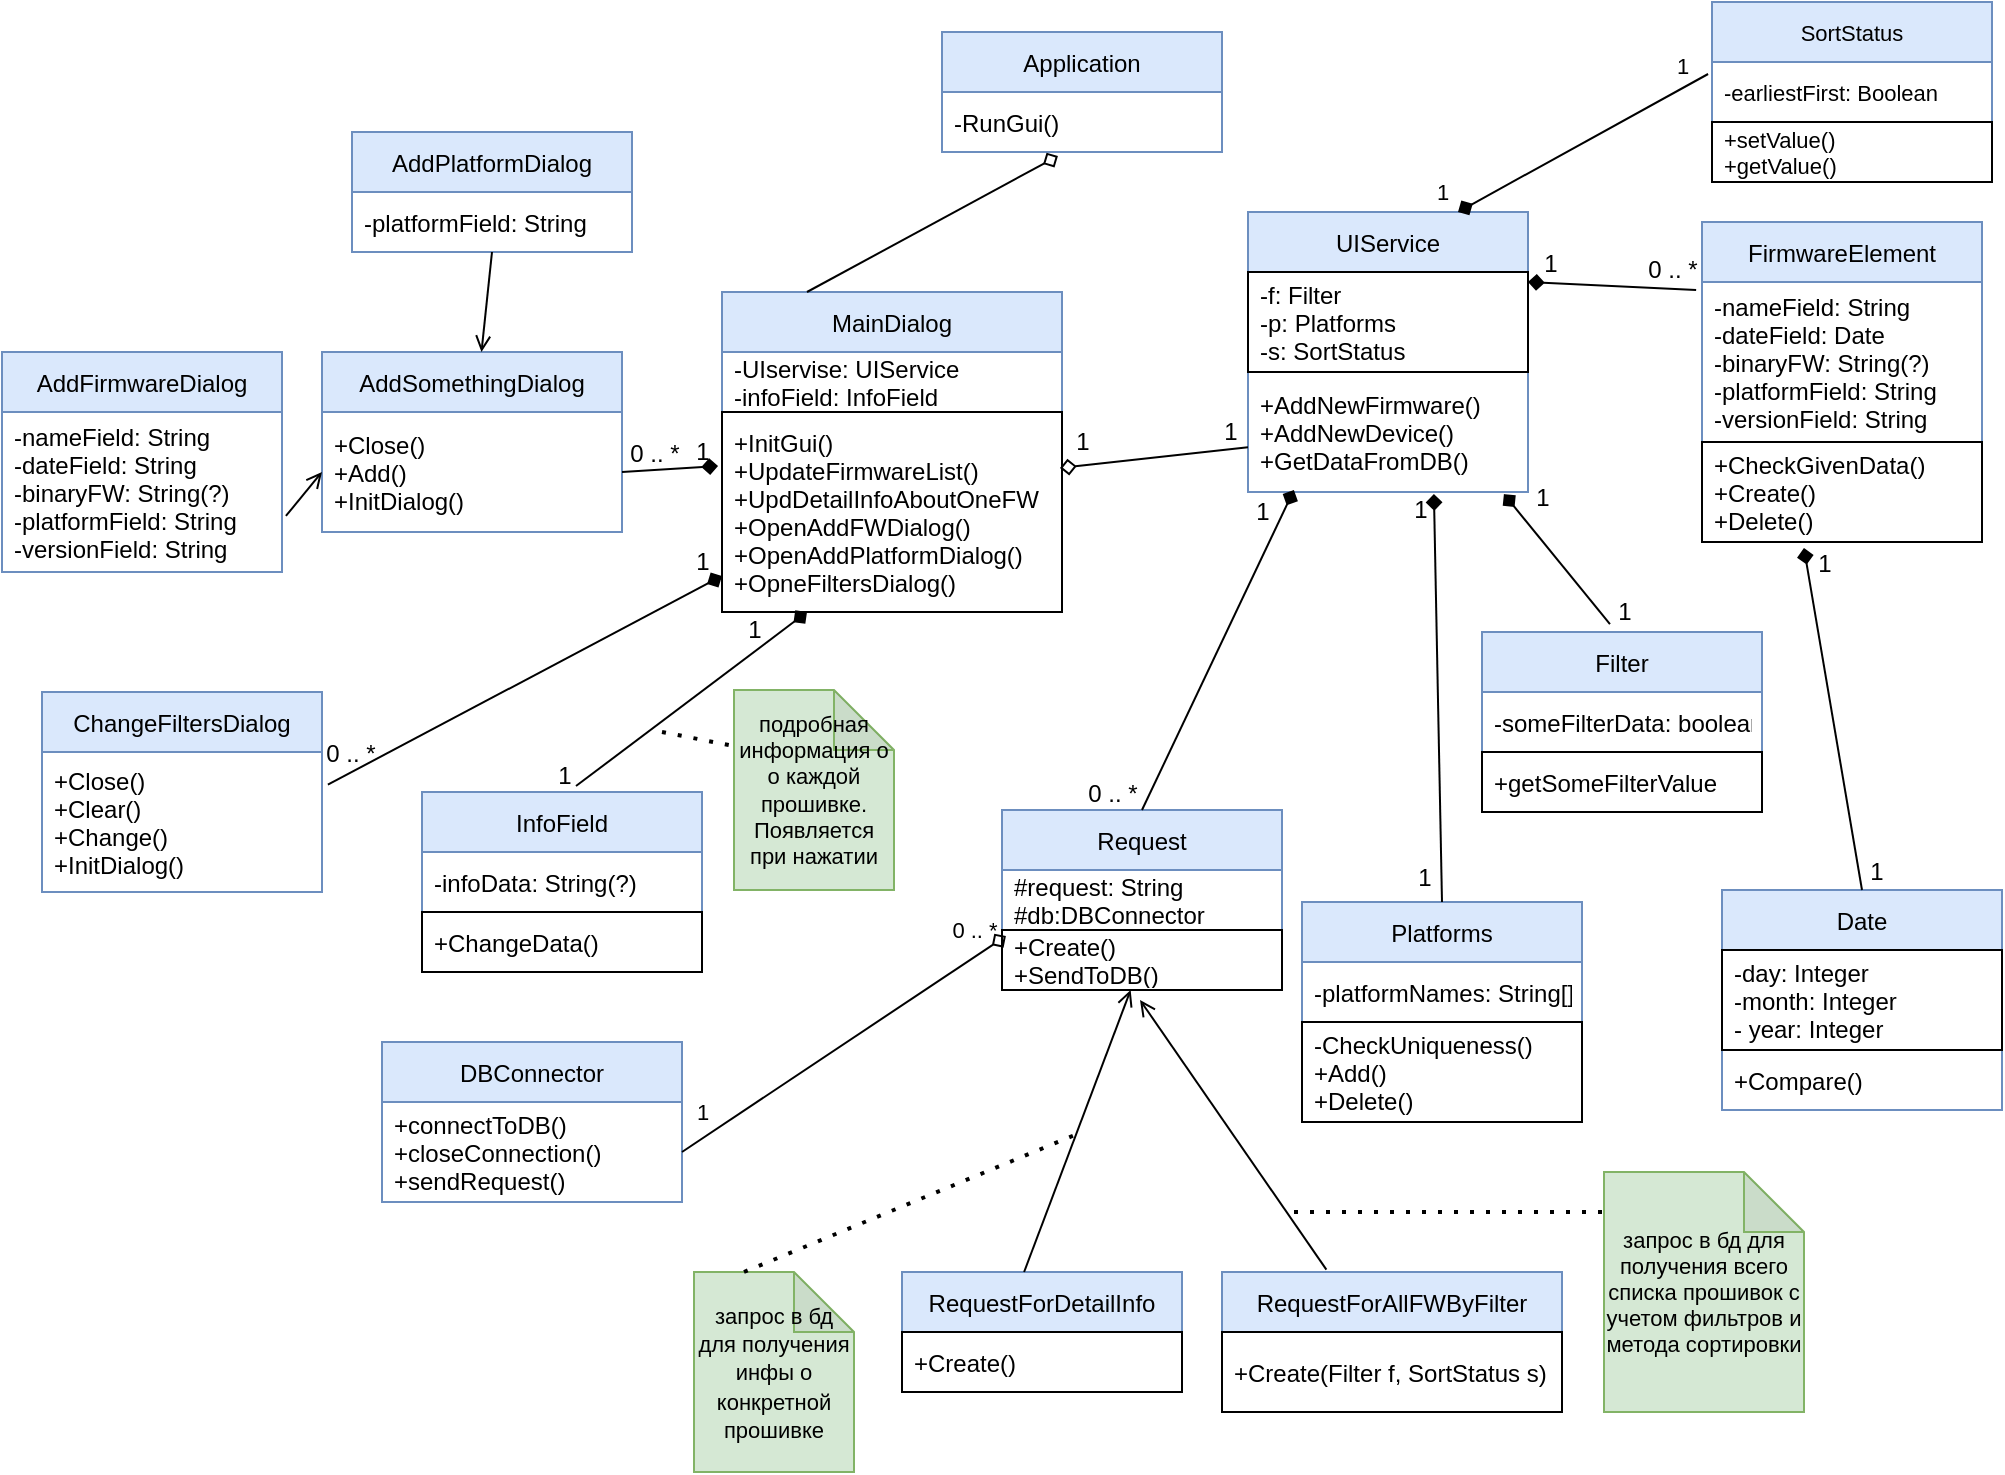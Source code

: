 <mxfile version="15.8.8" type="github">
  <diagram id="C5RBs43oDa-KdzZeNtuy" name="Page-1">
    <mxGraphModel dx="1422" dy="664" grid="1" gridSize="10" guides="1" tooltips="1" connect="1" arrows="1" fold="1" page="1" pageScale="1" pageWidth="827" pageHeight="1169" math="0" shadow="0">
      <root>
        <mxCell id="WIyWlLk6GJQsqaUBKTNV-0" />
        <mxCell id="WIyWlLk6GJQsqaUBKTNV-1" parent="WIyWlLk6GJQsqaUBKTNV-0" />
        <mxCell id="GjbwkyPFK5D399nf7tmL-30" value="Application" style="swimlane;fontStyle=0;childLayout=stackLayout;horizontal=1;startSize=30;horizontalStack=0;resizeParent=1;resizeParentMax=0;resizeLast=0;collapsible=1;marginBottom=0;fillColor=#dae8fc;strokeColor=#6c8ebf;" parent="WIyWlLk6GJQsqaUBKTNV-1" vertex="1">
          <mxGeometry x="480" y="40" width="140" height="60" as="geometry" />
        </mxCell>
        <mxCell id="GjbwkyPFK5D399nf7tmL-31" value="-RunGui()" style="text;strokeColor=none;fillColor=none;align=left;verticalAlign=middle;spacingLeft=4;spacingRight=4;overflow=hidden;points=[[0,0.5],[1,0.5]];portConstraint=eastwest;rotatable=0;" parent="GjbwkyPFK5D399nf7tmL-30" vertex="1">
          <mxGeometry y="30" width="140" height="30" as="geometry" />
        </mxCell>
        <mxCell id="GjbwkyPFK5D399nf7tmL-35" value="UIService" style="swimlane;fontStyle=0;childLayout=stackLayout;horizontal=1;startSize=30;horizontalStack=0;resizeParent=1;resizeParentMax=0;resizeLast=0;collapsible=1;marginBottom=0;fillColor=#dae8fc;strokeColor=#6c8ebf;" parent="WIyWlLk6GJQsqaUBKTNV-1" vertex="1">
          <mxGeometry x="633" y="130" width="140" height="140" as="geometry" />
        </mxCell>
        <mxCell id="1tsCmJnDbVdQu0eW8nJM-35" value="-f: Filter&#xa;-p: Platforms&#xa;-s: SortStatus" style="text;strokeColor=default;fillColor=none;align=left;verticalAlign=middle;spacingLeft=4;spacingRight=4;overflow=hidden;points=[[0,0.5],[1,0.5]];portConstraint=eastwest;rotatable=0;" vertex="1" parent="GjbwkyPFK5D399nf7tmL-35">
          <mxGeometry y="30" width="140" height="50" as="geometry" />
        </mxCell>
        <mxCell id="GjbwkyPFK5D399nf7tmL-36" value="+AddNewFirmware()&#xa;+AddNewDevice()&#xa;+GetDataFromDB()" style="text;strokeColor=none;fillColor=none;align=left;verticalAlign=middle;spacingLeft=4;spacingRight=4;overflow=hidden;points=[[0,0.5],[1,0.5]];portConstraint=eastwest;rotatable=0;" parent="GjbwkyPFK5D399nf7tmL-35" vertex="1">
          <mxGeometry y="80" width="140" height="60" as="geometry" />
        </mxCell>
        <mxCell id="GjbwkyPFK5D399nf7tmL-39" value="MainDialog" style="swimlane;fontStyle=0;childLayout=stackLayout;horizontal=1;startSize=30;horizontalStack=0;resizeParent=1;resizeParentMax=0;resizeLast=0;collapsible=1;marginBottom=0;fillColor=#dae8fc;strokeColor=#6c8ebf;" parent="WIyWlLk6GJQsqaUBKTNV-1" vertex="1">
          <mxGeometry x="370" y="170" width="170" height="160" as="geometry" />
        </mxCell>
        <mxCell id="GjbwkyPFK5D399nf7tmL-40" value="-UIservise: UIService&#xa;-infoField: InfoField" style="text;strokeColor=none;fillColor=none;align=left;verticalAlign=middle;spacingLeft=4;spacingRight=4;overflow=hidden;points=[[0,0.5],[1,0.5]];portConstraint=eastwest;rotatable=0;" parent="GjbwkyPFK5D399nf7tmL-39" vertex="1">
          <mxGeometry y="30" width="170" height="30" as="geometry" />
        </mxCell>
        <mxCell id="GjbwkyPFK5D399nf7tmL-124" value="+InitGui()&#xa;+UpdateFirmwareList()&#xa;+UpdDetailInfoAboutOneFW&#xa;+OpenAddFWDialog()&#xa;+OpenAddPlatformDialog()&#xa;+OpneFiltersDialog()" style="text;strokeColor=default;fillColor=default;align=left;verticalAlign=middle;spacingLeft=4;spacingRight=4;overflow=hidden;points=[[0,0.5],[1,0.5]];portConstraint=eastwest;rotatable=0;" parent="GjbwkyPFK5D399nf7tmL-39" vertex="1">
          <mxGeometry y="60" width="170" height="100" as="geometry" />
        </mxCell>
        <mxCell id="GjbwkyPFK5D399nf7tmL-43" value="Date" style="swimlane;fontStyle=0;childLayout=stackLayout;horizontal=1;startSize=30;horizontalStack=0;resizeParent=1;resizeParentMax=0;resizeLast=0;collapsible=1;marginBottom=0;fillColor=#dae8fc;strokeColor=#6c8ebf;" parent="WIyWlLk6GJQsqaUBKTNV-1" vertex="1">
          <mxGeometry x="870" y="469" width="140" height="110" as="geometry" />
        </mxCell>
        <mxCell id="GjbwkyPFK5D399nf7tmL-129" value="-day: Integer&#xa;-month: Integer&#xa;- year: Integer" style="text;strokeColor=default;fillColor=none;align=left;verticalAlign=middle;spacingLeft=4;spacingRight=4;overflow=hidden;points=[[0,0.5],[1,0.5]];portConstraint=eastwest;rotatable=0;" parent="GjbwkyPFK5D399nf7tmL-43" vertex="1">
          <mxGeometry y="30" width="140" height="50" as="geometry" />
        </mxCell>
        <mxCell id="GjbwkyPFK5D399nf7tmL-44" value="+Compare()" style="text;strokeColor=none;fillColor=none;align=left;verticalAlign=middle;spacingLeft=4;spacingRight=4;overflow=hidden;points=[[0,0.5],[1,0.5]];portConstraint=eastwest;rotatable=0;" parent="GjbwkyPFK5D399nf7tmL-43" vertex="1">
          <mxGeometry y="80" width="140" height="30" as="geometry" />
        </mxCell>
        <mxCell id="GjbwkyPFK5D399nf7tmL-47" value="DBConnector" style="swimlane;fontStyle=0;childLayout=stackLayout;horizontal=1;startSize=30;horizontalStack=0;resizeParent=1;resizeParentMax=0;resizeLast=0;collapsible=1;marginBottom=0;fillColor=#dae8fc;strokeColor=#6c8ebf;" parent="WIyWlLk6GJQsqaUBKTNV-1" vertex="1">
          <mxGeometry x="200" y="545" width="150" height="80" as="geometry" />
        </mxCell>
        <mxCell id="GjbwkyPFK5D399nf7tmL-48" value="+connectToDB()&#xa;+closeConnection()&#xa;+sendRequest()" style="text;strokeColor=none;fillColor=none;align=left;verticalAlign=middle;spacingLeft=4;spacingRight=4;overflow=hidden;points=[[0,0.5],[1,0.5]];portConstraint=eastwest;rotatable=0;" parent="GjbwkyPFK5D399nf7tmL-47" vertex="1">
          <mxGeometry y="30" width="150" height="50" as="geometry" />
        </mxCell>
        <mxCell id="GjbwkyPFK5D399nf7tmL-51" value="Platforms" style="swimlane;fontStyle=0;childLayout=stackLayout;horizontal=1;startSize=30;horizontalStack=0;resizeParent=1;resizeParentMax=0;resizeLast=0;collapsible=1;marginBottom=0;fillColor=#dae8fc;strokeColor=#6c8ebf;" parent="WIyWlLk6GJQsqaUBKTNV-1" vertex="1">
          <mxGeometry x="660" y="475" width="140" height="110" as="geometry" />
        </mxCell>
        <mxCell id="GjbwkyPFK5D399nf7tmL-52" value="-platformNames: String[]" style="text;strokeColor=none;fillColor=none;align=left;verticalAlign=middle;spacingLeft=4;spacingRight=4;overflow=hidden;points=[[0,0.5],[1,0.5]];portConstraint=eastwest;rotatable=0;" parent="GjbwkyPFK5D399nf7tmL-51" vertex="1">
          <mxGeometry y="30" width="140" height="30" as="geometry" />
        </mxCell>
        <mxCell id="GjbwkyPFK5D399nf7tmL-53" value="-CheckUniqueness()&#xa;+Add()&#xa;+Delete()" style="text;strokeColor=default;fillColor=none;align=left;verticalAlign=middle;spacingLeft=4;spacingRight=4;overflow=hidden;points=[[0,0.5],[1,0.5]];portConstraint=eastwest;rotatable=0;" parent="GjbwkyPFK5D399nf7tmL-51" vertex="1">
          <mxGeometry y="60" width="140" height="50" as="geometry" />
        </mxCell>
        <mxCell id="GjbwkyPFK5D399nf7tmL-59" value="FirmwareElement" style="swimlane;fontStyle=0;childLayout=stackLayout;horizontal=1;startSize=30;horizontalStack=0;resizeParent=1;resizeParentMax=0;resizeLast=0;collapsible=1;marginBottom=0;fillColor=#dae8fc;strokeColor=#6c8ebf;" parent="WIyWlLk6GJQsqaUBKTNV-1" vertex="1">
          <mxGeometry x="860" y="135" width="140" height="160" as="geometry" />
        </mxCell>
        <mxCell id="GjbwkyPFK5D399nf7tmL-127" value="-nameField: String&#xa;-dateField: Date&#xa;-binaryFW: String(?)&#xa;-platformField: String&#xa;-versionField: String" style="text;strokeColor=none;fillColor=none;align=left;verticalAlign=middle;spacingLeft=4;spacingRight=4;overflow=hidden;points=[[0,0.5],[1,0.5]];portConstraint=eastwest;rotatable=0;" parent="GjbwkyPFK5D399nf7tmL-59" vertex="1">
          <mxGeometry y="30" width="140" height="80" as="geometry" />
        </mxCell>
        <mxCell id="GjbwkyPFK5D399nf7tmL-60" value="+CheckGivenData()&#xa;+Create()&#xa;+Delete()" style="text;strokeColor=default;fillColor=none;align=left;verticalAlign=middle;spacingLeft=4;spacingRight=4;overflow=hidden;points=[[0,0.5],[1,0.5]];portConstraint=eastwest;rotatable=0;" parent="GjbwkyPFK5D399nf7tmL-59" vertex="1">
          <mxGeometry y="110" width="140" height="50" as="geometry" />
        </mxCell>
        <mxCell id="GjbwkyPFK5D399nf7tmL-63" value="InfoField" style="swimlane;fontStyle=0;childLayout=stackLayout;horizontal=1;startSize=30;horizontalStack=0;resizeParent=1;resizeParentMax=0;resizeLast=0;collapsible=1;marginBottom=0;fillColor=#dae8fc;strokeColor=#6c8ebf;" parent="WIyWlLk6GJQsqaUBKTNV-1" vertex="1">
          <mxGeometry x="220" y="420" width="140" height="90" as="geometry" />
        </mxCell>
        <mxCell id="GjbwkyPFK5D399nf7tmL-128" value="-infoData: String(?)" style="text;strokeColor=none;fillColor=none;align=left;verticalAlign=middle;spacingLeft=4;spacingRight=4;overflow=hidden;points=[[0,0.5],[1,0.5]];portConstraint=eastwest;rotatable=0;" parent="GjbwkyPFK5D399nf7tmL-63" vertex="1">
          <mxGeometry y="30" width="140" height="30" as="geometry" />
        </mxCell>
        <mxCell id="GjbwkyPFK5D399nf7tmL-64" value="+ChangeData()" style="text;strokeColor=default;fillColor=none;align=left;verticalAlign=middle;spacingLeft=4;spacingRight=4;overflow=hidden;points=[[0,0.5],[1,0.5]];portConstraint=eastwest;rotatable=0;" parent="GjbwkyPFK5D399nf7tmL-63" vertex="1">
          <mxGeometry y="60" width="140" height="30" as="geometry" />
        </mxCell>
        <mxCell id="GjbwkyPFK5D399nf7tmL-67" value="Request" style="swimlane;fontStyle=0;childLayout=stackLayout;horizontal=1;startSize=30;horizontalStack=0;resizeParent=1;resizeParentMax=0;resizeLast=0;collapsible=1;marginBottom=0;fillColor=#dae8fc;strokeColor=#6c8ebf;" parent="WIyWlLk6GJQsqaUBKTNV-1" vertex="1">
          <mxGeometry x="510" y="429" width="140" height="90" as="geometry" />
        </mxCell>
        <mxCell id="GjbwkyPFK5D399nf7tmL-131" value="#request: String&#xa;#db:DBConnector" style="text;strokeColor=none;fillColor=none;align=left;verticalAlign=middle;spacingLeft=4;spacingRight=4;overflow=hidden;points=[[0,0.5],[1,0.5]];portConstraint=eastwest;rotatable=0;" parent="GjbwkyPFK5D399nf7tmL-67" vertex="1">
          <mxGeometry y="30" width="140" height="30" as="geometry" />
        </mxCell>
        <mxCell id="GjbwkyPFK5D399nf7tmL-68" value="+Create()&#xa;+SendToDB()" style="text;strokeColor=default;fillColor=none;align=left;verticalAlign=middle;spacingLeft=4;spacingRight=4;overflow=hidden;points=[[0,0.5],[1,0.5]];portConstraint=eastwest;rotatable=0;" parent="GjbwkyPFK5D399nf7tmL-67" vertex="1">
          <mxGeometry y="60" width="140" height="30" as="geometry" />
        </mxCell>
        <mxCell id="GjbwkyPFK5D399nf7tmL-75" value="" style="endArrow=none;html=1;rounded=0;startArrow=diamond;startFill=0;endFill=0;exitX=0.994;exitY=0.28;exitDx=0;exitDy=0;exitPerimeter=0;" parent="WIyWlLk6GJQsqaUBKTNV-1" source="GjbwkyPFK5D399nf7tmL-124" edge="1" target="GjbwkyPFK5D399nf7tmL-36">
          <mxGeometry width="50" height="50" relative="1" as="geometry">
            <mxPoint x="530" y="270" as="sourcePoint" />
            <mxPoint x="624" y="235" as="targetPoint" />
          </mxGeometry>
        </mxCell>
        <mxCell id="GjbwkyPFK5D399nf7tmL-77" value="" style="endArrow=none;html=1;rounded=0;entryX=-0.021;entryY=0.05;entryDx=0;entryDy=0;entryPerimeter=0;startArrow=diamond;startFill=1;endFill=0;exitX=1;exitY=0.25;exitDx=0;exitDy=0;" parent="WIyWlLk6GJQsqaUBKTNV-1" target="GjbwkyPFK5D399nf7tmL-127" edge="1" source="GjbwkyPFK5D399nf7tmL-35">
          <mxGeometry width="50" height="50" relative="1" as="geometry">
            <mxPoint x="710" y="250" as="sourcePoint" />
            <mxPoint x="290" y="280" as="targetPoint" />
          </mxGeometry>
        </mxCell>
        <mxCell id="GjbwkyPFK5D399nf7tmL-78" value="" style="endArrow=none;html=1;rounded=0;entryX=0.5;entryY=0;entryDx=0;entryDy=0;startArrow=diamond;startFill=1;endFill=0;exitX=0.664;exitY=1.017;exitDx=0;exitDy=0;exitPerimeter=0;" parent="WIyWlLk6GJQsqaUBKTNV-1" target="GjbwkyPFK5D399nf7tmL-51" edge="1" source="GjbwkyPFK5D399nf7tmL-36">
          <mxGeometry width="50" height="50" relative="1" as="geometry">
            <mxPoint x="680" y="250" as="sourcePoint" />
            <mxPoint x="440" y="320" as="targetPoint" />
          </mxGeometry>
        </mxCell>
        <mxCell id="GjbwkyPFK5D399nf7tmL-79" value="" style="endArrow=none;html=1;rounded=0;entryX=0.5;entryY=0;entryDx=0;entryDy=0;startArrow=diamond;startFill=1;endFill=0;exitX=0.364;exitY=1.06;exitDx=0;exitDy=0;exitPerimeter=0;" parent="WIyWlLk6GJQsqaUBKTNV-1" target="GjbwkyPFK5D399nf7tmL-43" edge="1" source="GjbwkyPFK5D399nf7tmL-60">
          <mxGeometry width="50" height="50" relative="1" as="geometry">
            <mxPoint x="840" y="470" as="sourcePoint" />
            <mxPoint x="540" y="140" as="targetPoint" />
          </mxGeometry>
        </mxCell>
        <mxCell id="GjbwkyPFK5D399nf7tmL-80" value="" style="endArrow=none;html=1;rounded=0;exitX=0.164;exitY=0.983;exitDx=0;exitDy=0;exitPerimeter=0;entryX=0.5;entryY=0;entryDx=0;entryDy=0;startArrow=diamond;startFill=1;endFill=0;" parent="WIyWlLk6GJQsqaUBKTNV-1" source="GjbwkyPFK5D399nf7tmL-36" target="GjbwkyPFK5D399nf7tmL-67" edge="1">
          <mxGeometry width="50" height="50" relative="1" as="geometry">
            <mxPoint x="626.94" y="282.01" as="sourcePoint" />
            <mxPoint x="430" y="450" as="targetPoint" />
          </mxGeometry>
        </mxCell>
        <mxCell id="GjbwkyPFK5D399nf7tmL-82" value="" style="endArrow=none;html=1;rounded=0;exitX=0.414;exitY=1.067;exitDx=0;exitDy=0;exitPerimeter=0;entryX=0.25;entryY=0;entryDx=0;entryDy=0;endFill=0;startArrow=diamond;startFill=0;" parent="WIyWlLk6GJQsqaUBKTNV-1" source="GjbwkyPFK5D399nf7tmL-31" target="GjbwkyPFK5D399nf7tmL-39" edge="1">
          <mxGeometry width="50" height="50" relative="1" as="geometry">
            <mxPoint x="423" y="140" as="sourcePoint" />
            <mxPoint x="430" y="240" as="targetPoint" />
          </mxGeometry>
        </mxCell>
        <mxCell id="GjbwkyPFK5D399nf7tmL-84" value="" style="endArrow=none;html=1;rounded=0;exitX=0.25;exitY=1;exitDx=0;exitDy=0;entryX=0.55;entryY=-0.033;entryDx=0;entryDy=0;entryPerimeter=0;startArrow=diamond;startFill=1;endFill=0;" parent="WIyWlLk6GJQsqaUBKTNV-1" source="GjbwkyPFK5D399nf7tmL-39" target="GjbwkyPFK5D399nf7tmL-63" edge="1">
          <mxGeometry width="50" height="50" relative="1" as="geometry">
            <mxPoint x="366.43" y="337" as="sourcePoint" />
            <mxPoint x="430" y="430" as="targetPoint" />
          </mxGeometry>
        </mxCell>
        <mxCell id="GjbwkyPFK5D399nf7tmL-85" value="RequestForDetailInfo" style="swimlane;fontStyle=0;childLayout=stackLayout;horizontal=1;startSize=30;horizontalStack=0;resizeParent=1;resizeParentMax=0;resizeLast=0;collapsible=1;marginBottom=0;fillColor=#dae8fc;strokeColor=#6c8ebf;" parent="WIyWlLk6GJQsqaUBKTNV-1" vertex="1">
          <mxGeometry x="460" y="660" width="140" height="60" as="geometry" />
        </mxCell>
        <mxCell id="1tsCmJnDbVdQu0eW8nJM-19" value="+Create()" style="text;strokeColor=default;fillColor=none;align=left;verticalAlign=middle;spacingLeft=4;spacingRight=4;overflow=hidden;points=[[0,0.5],[1,0.5]];portConstraint=eastwest;rotatable=0;" vertex="1" parent="GjbwkyPFK5D399nf7tmL-85">
          <mxGeometry y="30" width="140" height="30" as="geometry" />
        </mxCell>
        <mxCell id="GjbwkyPFK5D399nf7tmL-89" value="RequestForAllFWByFilter" style="swimlane;fontStyle=0;childLayout=stackLayout;horizontal=1;startSize=30;horizontalStack=0;resizeParent=1;resizeParentMax=0;resizeLast=0;collapsible=1;marginBottom=0;fillColor=#dae8fc;strokeColor=#6c8ebf;" parent="WIyWlLk6GJQsqaUBKTNV-1" vertex="1">
          <mxGeometry x="620" y="660" width="170" height="70" as="geometry" />
        </mxCell>
        <mxCell id="1tsCmJnDbVdQu0eW8nJM-20" value="+Create(Filter f, SortStatus s)" style="text;strokeColor=default;fillColor=none;align=left;verticalAlign=middle;spacingLeft=4;spacingRight=4;overflow=hidden;points=[[0,0.5],[1,0.5]];portConstraint=eastwest;rotatable=0;" vertex="1" parent="GjbwkyPFK5D399nf7tmL-89">
          <mxGeometry y="30" width="170" height="40" as="geometry" />
        </mxCell>
        <mxCell id="GjbwkyPFK5D399nf7tmL-93" value="" style="endArrow=open;html=1;rounded=0;exitX=0.436;exitY=0;exitDx=0;exitDy=0;exitPerimeter=0;endFill=0;" parent="WIyWlLk6GJQsqaUBKTNV-1" source="GjbwkyPFK5D399nf7tmL-85" target="GjbwkyPFK5D399nf7tmL-68" edge="1">
          <mxGeometry width="50" height="50" relative="1" as="geometry">
            <mxPoint x="380" y="480" as="sourcePoint" />
            <mxPoint x="290" y="645" as="targetPoint" />
          </mxGeometry>
        </mxCell>
        <mxCell id="GjbwkyPFK5D399nf7tmL-94" value="" style="endArrow=open;html=1;rounded=0;exitX=0.307;exitY=-0.017;exitDx=0;exitDy=0;entryX=0.493;entryY=1.167;entryDx=0;entryDy=0;entryPerimeter=0;endFill=0;exitPerimeter=0;" parent="WIyWlLk6GJQsqaUBKTNV-1" source="GjbwkyPFK5D399nf7tmL-89" target="GjbwkyPFK5D399nf7tmL-68" edge="1">
          <mxGeometry width="50" height="50" relative="1" as="geometry">
            <mxPoint x="380" y="480" as="sourcePoint" />
            <mxPoint x="430" y="645" as="targetPoint" />
          </mxGeometry>
        </mxCell>
        <mxCell id="GjbwkyPFK5D399nf7tmL-96" value="" style="endArrow=none;html=1;rounded=0;exitX=0.014;exitY=1.1;exitDx=0;exitDy=0;entryX=1;entryY=0.5;entryDx=0;entryDy=0;startArrow=diamond;startFill=0;endFill=0;exitPerimeter=0;" parent="WIyWlLk6GJQsqaUBKTNV-1" source="GjbwkyPFK5D399nf7tmL-131" target="GjbwkyPFK5D399nf7tmL-48" edge="1">
          <mxGeometry width="50" height="50" relative="1" as="geometry">
            <mxPoint x="481.06" y="960" as="sourcePoint" />
            <mxPoint x="430" y="570" as="targetPoint" />
          </mxGeometry>
        </mxCell>
        <mxCell id="GjbwkyPFK5D399nf7tmL-97" value="AddSomethingDialog" style="swimlane;fontStyle=0;childLayout=stackLayout;horizontal=1;startSize=30;horizontalStack=0;resizeParent=1;resizeParentMax=0;resizeLast=0;collapsible=1;marginBottom=0;fillColor=#dae8fc;strokeColor=#6c8ebf;" parent="WIyWlLk6GJQsqaUBKTNV-1" vertex="1">
          <mxGeometry x="170" y="200" width="150" height="90" as="geometry" />
        </mxCell>
        <mxCell id="GjbwkyPFK5D399nf7tmL-98" value="+Close()&#xa;+Add()&#xa;+InitDialog()" style="text;strokeColor=none;fillColor=none;align=left;verticalAlign=middle;spacingLeft=4;spacingRight=4;overflow=hidden;points=[[0,0.5],[1,0.5]];portConstraint=eastwest;rotatable=0;" parent="GjbwkyPFK5D399nf7tmL-97" vertex="1">
          <mxGeometry y="30" width="150" height="60" as="geometry" />
        </mxCell>
        <mxCell id="GjbwkyPFK5D399nf7tmL-101" value="AddPlatformDialog" style="swimlane;fontStyle=0;childLayout=stackLayout;horizontal=1;startSize=30;horizontalStack=0;resizeParent=1;resizeParentMax=0;resizeLast=0;collapsible=1;marginBottom=0;fillColor=#dae8fc;strokeColor=#6c8ebf;" parent="WIyWlLk6GJQsqaUBKTNV-1" vertex="1">
          <mxGeometry x="185" y="90" width="140" height="60" as="geometry" />
        </mxCell>
        <mxCell id="GjbwkyPFK5D399nf7tmL-102" value="-platformField: String" style="text;strokeColor=none;fillColor=none;align=left;verticalAlign=middle;spacingLeft=4;spacingRight=4;overflow=hidden;points=[[0,0.5],[1,0.5]];portConstraint=eastwest;rotatable=0;" parent="GjbwkyPFK5D399nf7tmL-101" vertex="1">
          <mxGeometry y="30" width="140" height="30" as="geometry" />
        </mxCell>
        <mxCell id="GjbwkyPFK5D399nf7tmL-105" value="AddFirmwareDialog" style="swimlane;fontStyle=0;childLayout=stackLayout;horizontal=1;startSize=30;horizontalStack=0;resizeParent=1;resizeParentMax=0;resizeLast=0;collapsible=1;marginBottom=0;fillColor=#dae8fc;strokeColor=#6c8ebf;" parent="WIyWlLk6GJQsqaUBKTNV-1" vertex="1">
          <mxGeometry x="10" y="200" width="140" height="110" as="geometry" />
        </mxCell>
        <mxCell id="GjbwkyPFK5D399nf7tmL-118" value="-nameField: String&#xa;-dateField: String&#xa;-binaryFW: String(?)&#xa;-platformField: String&#xa;-versionField: String" style="text;strokeColor=none;fillColor=none;align=left;verticalAlign=middle;spacingLeft=4;spacingRight=4;overflow=hidden;points=[[0,0.5],[1,0.5]];portConstraint=eastwest;rotatable=0;" parent="GjbwkyPFK5D399nf7tmL-105" vertex="1">
          <mxGeometry y="30" width="140" height="80" as="geometry" />
        </mxCell>
        <mxCell id="GjbwkyPFK5D399nf7tmL-109" value="" style="endArrow=none;html=1;rounded=0;exitX=-0.014;exitY=-0.1;exitDx=0;exitDy=0;exitPerimeter=0;entryX=1;entryY=0.5;entryDx=0;entryDy=0;endFill=0;startArrow=diamond;startFill=1;" parent="WIyWlLk6GJQsqaUBKTNV-1" target="GjbwkyPFK5D399nf7tmL-98" edge="1">
          <mxGeometry width="50" height="50" relative="1" as="geometry">
            <mxPoint x="368.04" y="257" as="sourcePoint" />
            <mxPoint x="330" y="293.99" as="targetPoint" />
          </mxGeometry>
        </mxCell>
        <mxCell id="GjbwkyPFK5D399nf7tmL-110" value="" style="endArrow=open;html=1;rounded=0;exitX=1.014;exitY=0.733;exitDx=0;exitDy=0;exitPerimeter=0;entryX=0;entryY=0.5;entryDx=0;entryDy=0;endFill=0;" parent="WIyWlLk6GJQsqaUBKTNV-1" target="GjbwkyPFK5D399nf7tmL-98" edge="1">
          <mxGeometry width="50" height="50" relative="1" as="geometry">
            <mxPoint x="151.96" y="281.99" as="sourcePoint" />
            <mxPoint x="180" y="280" as="targetPoint" />
          </mxGeometry>
        </mxCell>
        <mxCell id="GjbwkyPFK5D399nf7tmL-111" value="" style="endArrow=open;html=1;rounded=0;endFill=0;" parent="WIyWlLk6GJQsqaUBKTNV-1" target="GjbwkyPFK5D399nf7tmL-97" edge="1">
          <mxGeometry width="50" height="50" relative="1" as="geometry">
            <mxPoint x="255" y="150" as="sourcePoint" />
            <mxPoint x="430" y="280" as="targetPoint" />
          </mxGeometry>
        </mxCell>
        <mxCell id="GjbwkyPFK5D399nf7tmL-113" value="ChangeFiltersDialog" style="swimlane;fontStyle=0;childLayout=stackLayout;horizontal=1;startSize=30;horizontalStack=0;resizeParent=1;resizeParentMax=0;resizeLast=0;collapsible=1;marginBottom=0;fillColor=#dae8fc;strokeColor=#6c8ebf;" parent="WIyWlLk6GJQsqaUBKTNV-1" vertex="1">
          <mxGeometry x="30" y="370" width="140" height="100" as="geometry" />
        </mxCell>
        <mxCell id="GjbwkyPFK5D399nf7tmL-114" value="+Close()&#xa;+Clear()&#xa;+Change()&#xa;+InitDialog()" style="text;strokeColor=none;fillColor=none;align=left;verticalAlign=middle;spacingLeft=4;spacingRight=4;overflow=hidden;points=[[0,0.5],[1,0.5]];portConstraint=eastwest;rotatable=0;" parent="GjbwkyPFK5D399nf7tmL-113" vertex="1">
          <mxGeometry y="30" width="140" height="70" as="geometry" />
        </mxCell>
        <mxCell id="GjbwkyPFK5D399nf7tmL-117" value="" style="endArrow=none;html=1;rounded=0;exitX=0;exitY=0.067;exitDx=0;exitDy=0;exitPerimeter=0;entryX=1.021;entryY=0.233;entryDx=0;entryDy=0;entryPerimeter=0;startArrow=diamond;startFill=1;endFill=0;" parent="WIyWlLk6GJQsqaUBKTNV-1" target="GjbwkyPFK5D399nf7tmL-114" edge="1">
          <mxGeometry width="50" height="50" relative="1" as="geometry">
            <mxPoint x="370" y="312.01" as="sourcePoint" />
            <mxPoint x="430" y="300" as="targetPoint" />
          </mxGeometry>
        </mxCell>
        <mxCell id="1tsCmJnDbVdQu0eW8nJM-0" value="1" style="text;html=1;align=center;verticalAlign=middle;resizable=0;points=[];autosize=1;strokeColor=none;fillColor=none;" vertex="1" parent="WIyWlLk6GJQsqaUBKTNV-1">
          <mxGeometry x="614" y="230" width="20" height="20" as="geometry" />
        </mxCell>
        <mxCell id="1tsCmJnDbVdQu0eW8nJM-1" value="1" style="text;html=1;align=center;verticalAlign=middle;resizable=0;points=[];autosize=1;strokeColor=none;fillColor=none;" vertex="1" parent="WIyWlLk6GJQsqaUBKTNV-1">
          <mxGeometry x="540" y="235" width="20" height="20" as="geometry" />
        </mxCell>
        <mxCell id="1tsCmJnDbVdQu0eW8nJM-2" value="1" style="text;html=1;align=center;verticalAlign=middle;resizable=0;points=[];autosize=1;strokeColor=none;fillColor=none;" vertex="1" parent="WIyWlLk6GJQsqaUBKTNV-1">
          <mxGeometry x="350" y="240" width="20" height="20" as="geometry" />
        </mxCell>
        <mxCell id="1tsCmJnDbVdQu0eW8nJM-3" value="0 .. *" style="text;html=1;align=center;verticalAlign=middle;resizable=0;points=[];autosize=1;strokeColor=none;fillColor=none;" vertex="1" parent="WIyWlLk6GJQsqaUBKTNV-1">
          <mxGeometry x="316" y="241" width="40" height="20" as="geometry" />
        </mxCell>
        <mxCell id="1tsCmJnDbVdQu0eW8nJM-4" value="1" style="text;html=1;align=center;verticalAlign=middle;resizable=0;points=[];autosize=1;strokeColor=none;fillColor=none;" vertex="1" parent="WIyWlLk6GJQsqaUBKTNV-1">
          <mxGeometry x="350" y="295" width="20" height="20" as="geometry" />
        </mxCell>
        <mxCell id="1tsCmJnDbVdQu0eW8nJM-5" value="0 .. *" style="text;html=1;align=center;verticalAlign=middle;resizable=0;points=[];autosize=1;strokeColor=none;fillColor=none;" vertex="1" parent="WIyWlLk6GJQsqaUBKTNV-1">
          <mxGeometry x="164" y="391" width="40" height="20" as="geometry" />
        </mxCell>
        <mxCell id="1tsCmJnDbVdQu0eW8nJM-8" value="1" style="text;html=1;align=center;verticalAlign=middle;resizable=0;points=[];autosize=1;strokeColor=none;fillColor=none;" vertex="1" parent="WIyWlLk6GJQsqaUBKTNV-1">
          <mxGeometry x="376" y="329" width="20" height="20" as="geometry" />
        </mxCell>
        <mxCell id="1tsCmJnDbVdQu0eW8nJM-9" value="1" style="text;html=1;align=center;verticalAlign=middle;resizable=0;points=[];autosize=1;strokeColor=none;fillColor=none;" vertex="1" parent="WIyWlLk6GJQsqaUBKTNV-1">
          <mxGeometry x="281" y="402" width="20" height="20" as="geometry" />
        </mxCell>
        <mxCell id="1tsCmJnDbVdQu0eW8nJM-10" value="1" style="text;html=1;align=center;verticalAlign=middle;resizable=0;points=[];autosize=1;strokeColor=none;fillColor=none;" vertex="1" parent="WIyWlLk6GJQsqaUBKTNV-1">
          <mxGeometry x="774" y="146" width="20" height="20" as="geometry" />
        </mxCell>
        <mxCell id="1tsCmJnDbVdQu0eW8nJM-11" value="0 .. *" style="text;html=1;align=center;verticalAlign=middle;resizable=0;points=[];autosize=1;strokeColor=none;fillColor=none;" vertex="1" parent="WIyWlLk6GJQsqaUBKTNV-1">
          <mxGeometry x="825" y="149" width="40" height="20" as="geometry" />
        </mxCell>
        <mxCell id="1tsCmJnDbVdQu0eW8nJM-12" value="1" style="text;html=1;align=center;verticalAlign=middle;resizable=0;points=[];autosize=1;strokeColor=none;fillColor=none;" vertex="1" parent="WIyWlLk6GJQsqaUBKTNV-1">
          <mxGeometry x="711" y="453" width="20" height="20" as="geometry" />
        </mxCell>
        <mxCell id="1tsCmJnDbVdQu0eW8nJM-13" value="1" style="text;html=1;align=center;verticalAlign=middle;resizable=0;points=[];autosize=1;strokeColor=none;fillColor=none;" vertex="1" parent="WIyWlLk6GJQsqaUBKTNV-1">
          <mxGeometry x="709" y="269" width="20" height="20" as="geometry" />
        </mxCell>
        <mxCell id="1tsCmJnDbVdQu0eW8nJM-14" value="0 .. *" style="text;html=1;align=center;verticalAlign=middle;resizable=0;points=[];autosize=1;strokeColor=none;fillColor=none;" vertex="1" parent="WIyWlLk6GJQsqaUBKTNV-1">
          <mxGeometry x="545" y="411" width="40" height="20" as="geometry" />
        </mxCell>
        <mxCell id="1tsCmJnDbVdQu0eW8nJM-15" value="1" style="text;html=1;align=center;verticalAlign=middle;resizable=0;points=[];autosize=1;strokeColor=none;fillColor=none;" vertex="1" parent="WIyWlLk6GJQsqaUBKTNV-1">
          <mxGeometry x="630" y="270" width="20" height="20" as="geometry" />
        </mxCell>
        <mxCell id="1tsCmJnDbVdQu0eW8nJM-16" value="1" style="text;html=1;align=center;verticalAlign=middle;resizable=0;points=[];autosize=1;strokeColor=none;fillColor=none;" vertex="1" parent="WIyWlLk6GJQsqaUBKTNV-1">
          <mxGeometry x="911" y="296" width="20" height="20" as="geometry" />
        </mxCell>
        <mxCell id="1tsCmJnDbVdQu0eW8nJM-17" value="1" style="text;html=1;align=center;verticalAlign=middle;resizable=0;points=[];autosize=1;strokeColor=none;fillColor=none;" vertex="1" parent="WIyWlLk6GJQsqaUBKTNV-1">
          <mxGeometry x="937" y="450" width="20" height="20" as="geometry" />
        </mxCell>
        <mxCell id="1tsCmJnDbVdQu0eW8nJM-21" value="Filter" style="swimlane;fontStyle=0;childLayout=stackLayout;horizontal=1;startSize=30;horizontalStack=0;resizeParent=1;resizeParentMax=0;resizeLast=0;collapsible=1;marginBottom=0;fillColor=#dae8fc;strokeColor=#6c8ebf;" vertex="1" parent="WIyWlLk6GJQsqaUBKTNV-1">
          <mxGeometry x="750" y="340" width="140" height="90" as="geometry" />
        </mxCell>
        <mxCell id="1tsCmJnDbVdQu0eW8nJM-22" value="-someFilterData: boolean" style="text;strokeColor=none;fillColor=none;align=left;verticalAlign=middle;spacingLeft=4;spacingRight=4;overflow=hidden;points=[[0,0.5],[1,0.5]];portConstraint=eastwest;rotatable=0;" vertex="1" parent="1tsCmJnDbVdQu0eW8nJM-21">
          <mxGeometry y="30" width="140" height="30" as="geometry" />
        </mxCell>
        <mxCell id="1tsCmJnDbVdQu0eW8nJM-23" value="+getSomeFilterValue" style="text;strokeColor=default;fillColor=none;align=left;verticalAlign=middle;spacingLeft=4;spacingRight=4;overflow=hidden;points=[[0,0.5],[1,0.5]];portConstraint=eastwest;rotatable=0;" vertex="1" parent="1tsCmJnDbVdQu0eW8nJM-21">
          <mxGeometry y="60" width="140" height="30" as="geometry" />
        </mxCell>
        <mxCell id="1tsCmJnDbVdQu0eW8nJM-24" value="" style="endArrow=diamond;html=1;rounded=0;exitX=0.457;exitY=-0.044;exitDx=0;exitDy=0;exitPerimeter=0;entryX=0.914;entryY=1.017;entryDx=0;entryDy=0;entryPerimeter=0;endFill=1;" edge="1" parent="WIyWlLk6GJQsqaUBKTNV-1" source="1tsCmJnDbVdQu0eW8nJM-21" target="GjbwkyPFK5D399nf7tmL-36">
          <mxGeometry width="50" height="50" relative="1" as="geometry">
            <mxPoint x="390" y="490" as="sourcePoint" />
            <mxPoint x="440" y="440" as="targetPoint" />
          </mxGeometry>
        </mxCell>
        <mxCell id="1tsCmJnDbVdQu0eW8nJM-26" value="1" style="text;html=1;align=center;verticalAlign=middle;resizable=0;points=[];autosize=1;strokeColor=none;fillColor=none;" vertex="1" parent="WIyWlLk6GJQsqaUBKTNV-1">
          <mxGeometry x="770" y="263" width="20" height="20" as="geometry" />
        </mxCell>
        <mxCell id="1tsCmJnDbVdQu0eW8nJM-27" value="1" style="text;html=1;align=center;verticalAlign=middle;resizable=0;points=[];autosize=1;strokeColor=none;fillColor=none;" vertex="1" parent="WIyWlLk6GJQsqaUBKTNV-1">
          <mxGeometry x="811" y="320" width="20" height="20" as="geometry" />
        </mxCell>
        <mxCell id="1tsCmJnDbVdQu0eW8nJM-29" value="&lt;font style=&quot;font-size: 11px&quot;&gt;запрос в бд для получения инфы о конкретной прошивке&lt;/font&gt;" style="shape=note;whiteSpace=wrap;html=1;backgroundOutline=1;darkOpacity=0.05;fillColor=#d5e8d4;strokeColor=#82b366;" vertex="1" parent="WIyWlLk6GJQsqaUBKTNV-1">
          <mxGeometry x="356" y="660" width="80" height="100" as="geometry" />
        </mxCell>
        <mxCell id="1tsCmJnDbVdQu0eW8nJM-30" value="" style="endArrow=none;dashed=1;html=1;dashPattern=1 3;strokeWidth=2;rounded=0;fontSize=11;exitX=0;exitY=0;exitDx=25;exitDy=0;exitPerimeter=0;" edge="1" parent="WIyWlLk6GJQsqaUBKTNV-1" source="1tsCmJnDbVdQu0eW8nJM-29">
          <mxGeometry width="50" height="50" relative="1" as="geometry">
            <mxPoint x="390" y="850" as="sourcePoint" />
            <mxPoint x="550" y="590" as="targetPoint" />
          </mxGeometry>
        </mxCell>
        <mxCell id="1tsCmJnDbVdQu0eW8nJM-31" value="запрос в бд для получения всего списка прошивок с учетом фильтров и метода сортировки" style="shape=note;whiteSpace=wrap;html=1;backgroundOutline=1;darkOpacity=0.05;fontSize=11;fillColor=#d5e8d4;strokeColor=#82b366;" vertex="1" parent="WIyWlLk6GJQsqaUBKTNV-1">
          <mxGeometry x="811" y="610" width="100" height="120" as="geometry" />
        </mxCell>
        <mxCell id="1tsCmJnDbVdQu0eW8nJM-32" value="" style="endArrow=none;dashed=1;html=1;dashPattern=1 3;strokeWidth=2;rounded=0;fontSize=11;" edge="1" parent="WIyWlLk6GJQsqaUBKTNV-1">
          <mxGeometry width="50" height="50" relative="1" as="geometry">
            <mxPoint x="810" y="630" as="sourcePoint" />
            <mxPoint x="650" y="630" as="targetPoint" />
          </mxGeometry>
        </mxCell>
        <mxCell id="1tsCmJnDbVdQu0eW8nJM-33" value="подробная информация о о каждой прошивке. Появляется при нажатии" style="shape=note;whiteSpace=wrap;html=1;backgroundOutline=1;darkOpacity=0.05;fontSize=11;fillColor=#d5e8d4;strokeColor=#82b366;" vertex="1" parent="WIyWlLk6GJQsqaUBKTNV-1">
          <mxGeometry x="376" y="369" width="80" height="100" as="geometry" />
        </mxCell>
        <mxCell id="1tsCmJnDbVdQu0eW8nJM-34" value="" style="endArrow=none;dashed=1;html=1;dashPattern=1 3;strokeWidth=2;rounded=0;fontSize=11;entryX=0;entryY=0.28;entryDx=0;entryDy=0;entryPerimeter=0;" edge="1" parent="WIyWlLk6GJQsqaUBKTNV-1" target="1tsCmJnDbVdQu0eW8nJM-33">
          <mxGeometry width="50" height="50" relative="1" as="geometry">
            <mxPoint x="340" y="390" as="sourcePoint" />
            <mxPoint x="440" y="500" as="targetPoint" />
          </mxGeometry>
        </mxCell>
        <mxCell id="1tsCmJnDbVdQu0eW8nJM-36" value="SortStatus" style="swimlane;fontStyle=0;childLayout=stackLayout;horizontal=1;startSize=30;horizontalStack=0;resizeParent=1;resizeParentMax=0;resizeLast=0;collapsible=1;marginBottom=0;fontSize=11;strokeColor=#6c8ebf;fillColor=#dae8fc;" vertex="1" parent="WIyWlLk6GJQsqaUBKTNV-1">
          <mxGeometry x="865" y="25" width="140" height="90" as="geometry" />
        </mxCell>
        <mxCell id="1tsCmJnDbVdQu0eW8nJM-37" value="-earliestFirst: Boolean" style="text;strokeColor=none;fillColor=none;align=left;verticalAlign=middle;spacingLeft=4;spacingRight=4;overflow=hidden;points=[[0,0.5],[1,0.5]];portConstraint=eastwest;rotatable=0;fontSize=11;" vertex="1" parent="1tsCmJnDbVdQu0eW8nJM-36">
          <mxGeometry y="30" width="140" height="30" as="geometry" />
        </mxCell>
        <mxCell id="1tsCmJnDbVdQu0eW8nJM-38" value="+setValue()&#xa;+getValue()" style="text;strokeColor=default;fillColor=none;align=left;verticalAlign=middle;spacingLeft=4;spacingRight=4;overflow=hidden;points=[[0,0.5],[1,0.5]];portConstraint=eastwest;rotatable=0;fontSize=11;" vertex="1" parent="1tsCmJnDbVdQu0eW8nJM-36">
          <mxGeometry y="60" width="140" height="30" as="geometry" />
        </mxCell>
        <mxCell id="1tsCmJnDbVdQu0eW8nJM-40" value="" style="endArrow=diamond;html=1;rounded=0;fontSize=11;exitX=-0.014;exitY=0.2;exitDx=0;exitDy=0;exitPerimeter=0;entryX=0.75;entryY=0;entryDx=0;entryDy=0;endFill=1;" edge="1" parent="WIyWlLk6GJQsqaUBKTNV-1" source="1tsCmJnDbVdQu0eW8nJM-37" target="GjbwkyPFK5D399nf7tmL-35">
          <mxGeometry width="50" height="50" relative="1" as="geometry">
            <mxPoint x="440" y="350" as="sourcePoint" />
            <mxPoint x="490" y="300" as="targetPoint" />
          </mxGeometry>
        </mxCell>
        <mxCell id="1tsCmJnDbVdQu0eW8nJM-41" value="1" style="text;html=1;align=center;verticalAlign=middle;resizable=0;points=[];autosize=1;strokeColor=none;fillColor=none;fontSize=11;" vertex="1" parent="WIyWlLk6GJQsqaUBKTNV-1">
          <mxGeometry x="720" y="110" width="20" height="20" as="geometry" />
        </mxCell>
        <mxCell id="1tsCmJnDbVdQu0eW8nJM-42" value="1" style="text;html=1;align=center;verticalAlign=middle;resizable=0;points=[];autosize=1;strokeColor=none;fillColor=none;fontSize=11;" vertex="1" parent="WIyWlLk6GJQsqaUBKTNV-1">
          <mxGeometry x="840" y="47" width="20" height="20" as="geometry" />
        </mxCell>
        <mxCell id="1tsCmJnDbVdQu0eW8nJM-43" value="0 .. *" style="text;html=1;align=center;verticalAlign=middle;resizable=0;points=[];autosize=1;strokeColor=none;fillColor=none;fontSize=11;" vertex="1" parent="WIyWlLk6GJQsqaUBKTNV-1">
          <mxGeometry x="476" y="479" width="40" height="20" as="geometry" />
        </mxCell>
        <mxCell id="1tsCmJnDbVdQu0eW8nJM-44" value="1" style="text;html=1;align=center;verticalAlign=middle;resizable=0;points=[];autosize=1;strokeColor=none;fillColor=none;fontSize=11;" vertex="1" parent="WIyWlLk6GJQsqaUBKTNV-1">
          <mxGeometry x="350" y="570" width="20" height="20" as="geometry" />
        </mxCell>
      </root>
    </mxGraphModel>
  </diagram>
</mxfile>
